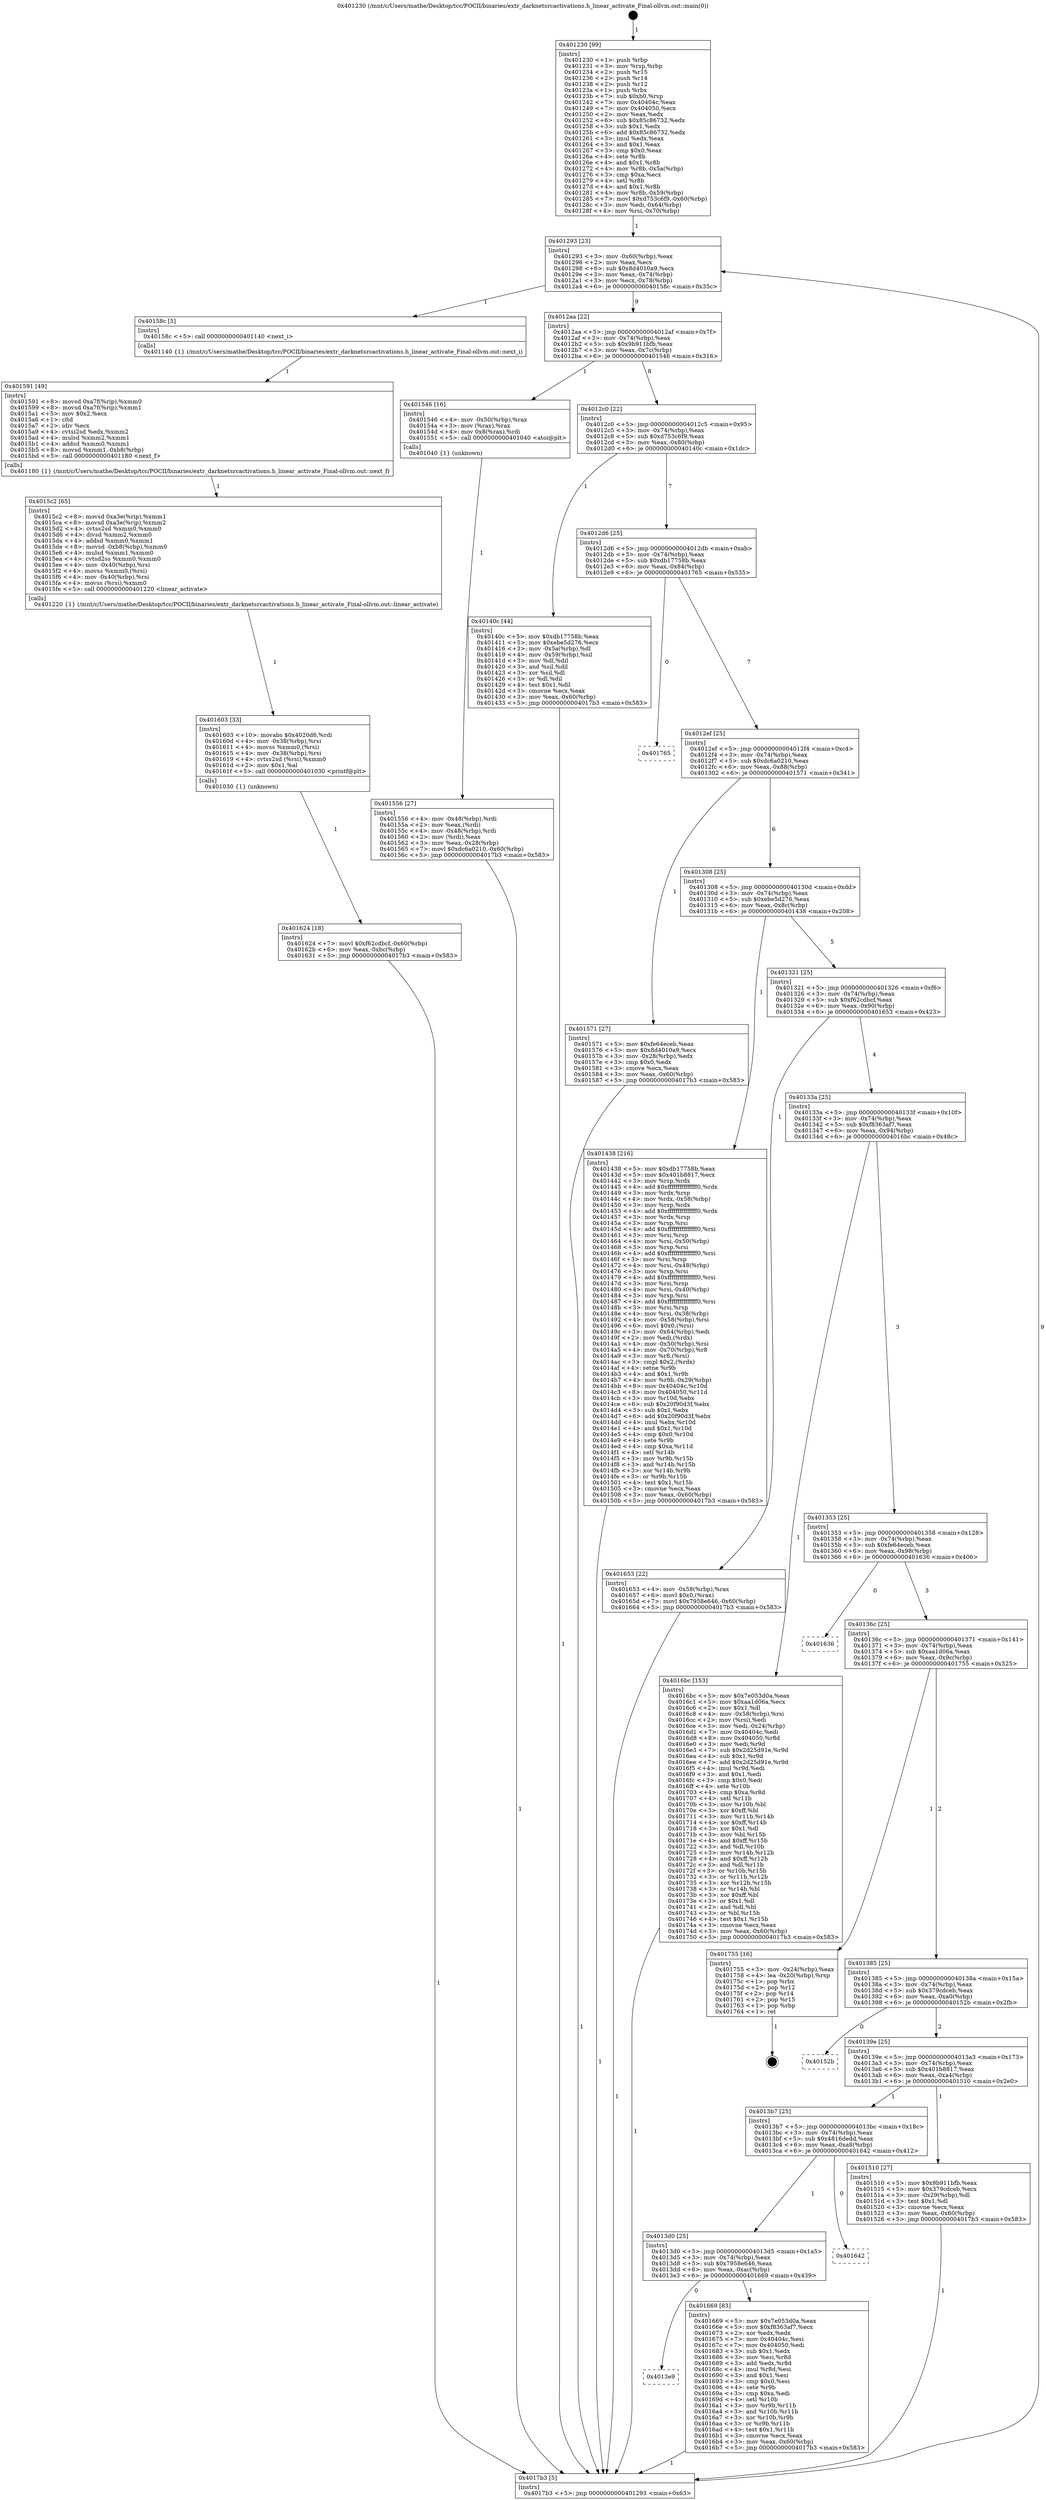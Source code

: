 digraph "0x401230" {
  label = "0x401230 (/mnt/c/Users/mathe/Desktop/tcc/POCII/binaries/extr_darknetsrcactivations.h_linear_activate_Final-ollvm.out::main(0))"
  labelloc = "t"
  node[shape=record]

  Entry [label="",width=0.3,height=0.3,shape=circle,fillcolor=black,style=filled]
  "0x401293" [label="{
     0x401293 [23]\l
     | [instrs]\l
     &nbsp;&nbsp;0x401293 \<+3\>: mov -0x60(%rbp),%eax\l
     &nbsp;&nbsp;0x401296 \<+2\>: mov %eax,%ecx\l
     &nbsp;&nbsp;0x401298 \<+6\>: sub $0x8d4010a9,%ecx\l
     &nbsp;&nbsp;0x40129e \<+3\>: mov %eax,-0x74(%rbp)\l
     &nbsp;&nbsp;0x4012a1 \<+3\>: mov %ecx,-0x78(%rbp)\l
     &nbsp;&nbsp;0x4012a4 \<+6\>: je 000000000040158c \<main+0x35c\>\l
  }"]
  "0x40158c" [label="{
     0x40158c [5]\l
     | [instrs]\l
     &nbsp;&nbsp;0x40158c \<+5\>: call 0000000000401140 \<next_i\>\l
     | [calls]\l
     &nbsp;&nbsp;0x401140 \{1\} (/mnt/c/Users/mathe/Desktop/tcc/POCII/binaries/extr_darknetsrcactivations.h_linear_activate_Final-ollvm.out::next_i)\l
  }"]
  "0x4012aa" [label="{
     0x4012aa [22]\l
     | [instrs]\l
     &nbsp;&nbsp;0x4012aa \<+5\>: jmp 00000000004012af \<main+0x7f\>\l
     &nbsp;&nbsp;0x4012af \<+3\>: mov -0x74(%rbp),%eax\l
     &nbsp;&nbsp;0x4012b2 \<+5\>: sub $0x9b911bfb,%eax\l
     &nbsp;&nbsp;0x4012b7 \<+3\>: mov %eax,-0x7c(%rbp)\l
     &nbsp;&nbsp;0x4012ba \<+6\>: je 0000000000401546 \<main+0x316\>\l
  }"]
  Exit [label="",width=0.3,height=0.3,shape=circle,fillcolor=black,style=filled,peripheries=2]
  "0x401546" [label="{
     0x401546 [16]\l
     | [instrs]\l
     &nbsp;&nbsp;0x401546 \<+4\>: mov -0x50(%rbp),%rax\l
     &nbsp;&nbsp;0x40154a \<+3\>: mov (%rax),%rax\l
     &nbsp;&nbsp;0x40154d \<+4\>: mov 0x8(%rax),%rdi\l
     &nbsp;&nbsp;0x401551 \<+5\>: call 0000000000401040 \<atoi@plt\>\l
     | [calls]\l
     &nbsp;&nbsp;0x401040 \{1\} (unknown)\l
  }"]
  "0x4012c0" [label="{
     0x4012c0 [22]\l
     | [instrs]\l
     &nbsp;&nbsp;0x4012c0 \<+5\>: jmp 00000000004012c5 \<main+0x95\>\l
     &nbsp;&nbsp;0x4012c5 \<+3\>: mov -0x74(%rbp),%eax\l
     &nbsp;&nbsp;0x4012c8 \<+5\>: sub $0xd753c6f9,%eax\l
     &nbsp;&nbsp;0x4012cd \<+3\>: mov %eax,-0x80(%rbp)\l
     &nbsp;&nbsp;0x4012d0 \<+6\>: je 000000000040140c \<main+0x1dc\>\l
  }"]
  "0x4013e9" [label="{
     0x4013e9\l
  }", style=dashed]
  "0x40140c" [label="{
     0x40140c [44]\l
     | [instrs]\l
     &nbsp;&nbsp;0x40140c \<+5\>: mov $0xdb17758b,%eax\l
     &nbsp;&nbsp;0x401411 \<+5\>: mov $0xebe5d276,%ecx\l
     &nbsp;&nbsp;0x401416 \<+3\>: mov -0x5a(%rbp),%dl\l
     &nbsp;&nbsp;0x401419 \<+4\>: mov -0x59(%rbp),%sil\l
     &nbsp;&nbsp;0x40141d \<+3\>: mov %dl,%dil\l
     &nbsp;&nbsp;0x401420 \<+3\>: and %sil,%dil\l
     &nbsp;&nbsp;0x401423 \<+3\>: xor %sil,%dl\l
     &nbsp;&nbsp;0x401426 \<+3\>: or %dl,%dil\l
     &nbsp;&nbsp;0x401429 \<+4\>: test $0x1,%dil\l
     &nbsp;&nbsp;0x40142d \<+3\>: cmovne %ecx,%eax\l
     &nbsp;&nbsp;0x401430 \<+3\>: mov %eax,-0x60(%rbp)\l
     &nbsp;&nbsp;0x401433 \<+5\>: jmp 00000000004017b3 \<main+0x583\>\l
  }"]
  "0x4012d6" [label="{
     0x4012d6 [25]\l
     | [instrs]\l
     &nbsp;&nbsp;0x4012d6 \<+5\>: jmp 00000000004012db \<main+0xab\>\l
     &nbsp;&nbsp;0x4012db \<+3\>: mov -0x74(%rbp),%eax\l
     &nbsp;&nbsp;0x4012de \<+5\>: sub $0xdb17758b,%eax\l
     &nbsp;&nbsp;0x4012e3 \<+6\>: mov %eax,-0x84(%rbp)\l
     &nbsp;&nbsp;0x4012e9 \<+6\>: je 0000000000401765 \<main+0x535\>\l
  }"]
  "0x4017b3" [label="{
     0x4017b3 [5]\l
     | [instrs]\l
     &nbsp;&nbsp;0x4017b3 \<+5\>: jmp 0000000000401293 \<main+0x63\>\l
  }"]
  "0x401230" [label="{
     0x401230 [99]\l
     | [instrs]\l
     &nbsp;&nbsp;0x401230 \<+1\>: push %rbp\l
     &nbsp;&nbsp;0x401231 \<+3\>: mov %rsp,%rbp\l
     &nbsp;&nbsp;0x401234 \<+2\>: push %r15\l
     &nbsp;&nbsp;0x401236 \<+2\>: push %r14\l
     &nbsp;&nbsp;0x401238 \<+2\>: push %r12\l
     &nbsp;&nbsp;0x40123a \<+1\>: push %rbx\l
     &nbsp;&nbsp;0x40123b \<+7\>: sub $0xb0,%rsp\l
     &nbsp;&nbsp;0x401242 \<+7\>: mov 0x40404c,%eax\l
     &nbsp;&nbsp;0x401249 \<+7\>: mov 0x404050,%ecx\l
     &nbsp;&nbsp;0x401250 \<+2\>: mov %eax,%edx\l
     &nbsp;&nbsp;0x401252 \<+6\>: sub $0x85c86732,%edx\l
     &nbsp;&nbsp;0x401258 \<+3\>: sub $0x1,%edx\l
     &nbsp;&nbsp;0x40125b \<+6\>: add $0x85c86732,%edx\l
     &nbsp;&nbsp;0x401261 \<+3\>: imul %edx,%eax\l
     &nbsp;&nbsp;0x401264 \<+3\>: and $0x1,%eax\l
     &nbsp;&nbsp;0x401267 \<+3\>: cmp $0x0,%eax\l
     &nbsp;&nbsp;0x40126a \<+4\>: sete %r8b\l
     &nbsp;&nbsp;0x40126e \<+4\>: and $0x1,%r8b\l
     &nbsp;&nbsp;0x401272 \<+4\>: mov %r8b,-0x5a(%rbp)\l
     &nbsp;&nbsp;0x401276 \<+3\>: cmp $0xa,%ecx\l
     &nbsp;&nbsp;0x401279 \<+4\>: setl %r8b\l
     &nbsp;&nbsp;0x40127d \<+4\>: and $0x1,%r8b\l
     &nbsp;&nbsp;0x401281 \<+4\>: mov %r8b,-0x59(%rbp)\l
     &nbsp;&nbsp;0x401285 \<+7\>: movl $0xd753c6f9,-0x60(%rbp)\l
     &nbsp;&nbsp;0x40128c \<+3\>: mov %edi,-0x64(%rbp)\l
     &nbsp;&nbsp;0x40128f \<+4\>: mov %rsi,-0x70(%rbp)\l
  }"]
  "0x401669" [label="{
     0x401669 [83]\l
     | [instrs]\l
     &nbsp;&nbsp;0x401669 \<+5\>: mov $0x7e053d0a,%eax\l
     &nbsp;&nbsp;0x40166e \<+5\>: mov $0xf8363af7,%ecx\l
     &nbsp;&nbsp;0x401673 \<+2\>: xor %edx,%edx\l
     &nbsp;&nbsp;0x401675 \<+7\>: mov 0x40404c,%esi\l
     &nbsp;&nbsp;0x40167c \<+7\>: mov 0x404050,%edi\l
     &nbsp;&nbsp;0x401683 \<+3\>: sub $0x1,%edx\l
     &nbsp;&nbsp;0x401686 \<+3\>: mov %esi,%r8d\l
     &nbsp;&nbsp;0x401689 \<+3\>: add %edx,%r8d\l
     &nbsp;&nbsp;0x40168c \<+4\>: imul %r8d,%esi\l
     &nbsp;&nbsp;0x401690 \<+3\>: and $0x1,%esi\l
     &nbsp;&nbsp;0x401693 \<+3\>: cmp $0x0,%esi\l
     &nbsp;&nbsp;0x401696 \<+4\>: sete %r9b\l
     &nbsp;&nbsp;0x40169a \<+3\>: cmp $0xa,%edi\l
     &nbsp;&nbsp;0x40169d \<+4\>: setl %r10b\l
     &nbsp;&nbsp;0x4016a1 \<+3\>: mov %r9b,%r11b\l
     &nbsp;&nbsp;0x4016a4 \<+3\>: and %r10b,%r11b\l
     &nbsp;&nbsp;0x4016a7 \<+3\>: xor %r10b,%r9b\l
     &nbsp;&nbsp;0x4016aa \<+3\>: or %r9b,%r11b\l
     &nbsp;&nbsp;0x4016ad \<+4\>: test $0x1,%r11b\l
     &nbsp;&nbsp;0x4016b1 \<+3\>: cmovne %ecx,%eax\l
     &nbsp;&nbsp;0x4016b4 \<+3\>: mov %eax,-0x60(%rbp)\l
     &nbsp;&nbsp;0x4016b7 \<+5\>: jmp 00000000004017b3 \<main+0x583\>\l
  }"]
  "0x401765" [label="{
     0x401765\l
  }", style=dashed]
  "0x4012ef" [label="{
     0x4012ef [25]\l
     | [instrs]\l
     &nbsp;&nbsp;0x4012ef \<+5\>: jmp 00000000004012f4 \<main+0xc4\>\l
     &nbsp;&nbsp;0x4012f4 \<+3\>: mov -0x74(%rbp),%eax\l
     &nbsp;&nbsp;0x4012f7 \<+5\>: sub $0xdc6a0210,%eax\l
     &nbsp;&nbsp;0x4012fc \<+6\>: mov %eax,-0x88(%rbp)\l
     &nbsp;&nbsp;0x401302 \<+6\>: je 0000000000401571 \<main+0x341\>\l
  }"]
  "0x4013d0" [label="{
     0x4013d0 [25]\l
     | [instrs]\l
     &nbsp;&nbsp;0x4013d0 \<+5\>: jmp 00000000004013d5 \<main+0x1a5\>\l
     &nbsp;&nbsp;0x4013d5 \<+3\>: mov -0x74(%rbp),%eax\l
     &nbsp;&nbsp;0x4013d8 \<+5\>: sub $0x7958e646,%eax\l
     &nbsp;&nbsp;0x4013dd \<+6\>: mov %eax,-0xac(%rbp)\l
     &nbsp;&nbsp;0x4013e3 \<+6\>: je 0000000000401669 \<main+0x439\>\l
  }"]
  "0x401571" [label="{
     0x401571 [27]\l
     | [instrs]\l
     &nbsp;&nbsp;0x401571 \<+5\>: mov $0xfe64eceb,%eax\l
     &nbsp;&nbsp;0x401576 \<+5\>: mov $0x8d4010a9,%ecx\l
     &nbsp;&nbsp;0x40157b \<+3\>: mov -0x28(%rbp),%edx\l
     &nbsp;&nbsp;0x40157e \<+3\>: cmp $0x0,%edx\l
     &nbsp;&nbsp;0x401581 \<+3\>: cmove %ecx,%eax\l
     &nbsp;&nbsp;0x401584 \<+3\>: mov %eax,-0x60(%rbp)\l
     &nbsp;&nbsp;0x401587 \<+5\>: jmp 00000000004017b3 \<main+0x583\>\l
  }"]
  "0x401308" [label="{
     0x401308 [25]\l
     | [instrs]\l
     &nbsp;&nbsp;0x401308 \<+5\>: jmp 000000000040130d \<main+0xdd\>\l
     &nbsp;&nbsp;0x40130d \<+3\>: mov -0x74(%rbp),%eax\l
     &nbsp;&nbsp;0x401310 \<+5\>: sub $0xebe5d276,%eax\l
     &nbsp;&nbsp;0x401315 \<+6\>: mov %eax,-0x8c(%rbp)\l
     &nbsp;&nbsp;0x40131b \<+6\>: je 0000000000401438 \<main+0x208\>\l
  }"]
  "0x401642" [label="{
     0x401642\l
  }", style=dashed]
  "0x401438" [label="{
     0x401438 [216]\l
     | [instrs]\l
     &nbsp;&nbsp;0x401438 \<+5\>: mov $0xdb17758b,%eax\l
     &nbsp;&nbsp;0x40143d \<+5\>: mov $0x401b8817,%ecx\l
     &nbsp;&nbsp;0x401442 \<+3\>: mov %rsp,%rdx\l
     &nbsp;&nbsp;0x401445 \<+4\>: add $0xfffffffffffffff0,%rdx\l
     &nbsp;&nbsp;0x401449 \<+3\>: mov %rdx,%rsp\l
     &nbsp;&nbsp;0x40144c \<+4\>: mov %rdx,-0x58(%rbp)\l
     &nbsp;&nbsp;0x401450 \<+3\>: mov %rsp,%rdx\l
     &nbsp;&nbsp;0x401453 \<+4\>: add $0xfffffffffffffff0,%rdx\l
     &nbsp;&nbsp;0x401457 \<+3\>: mov %rdx,%rsp\l
     &nbsp;&nbsp;0x40145a \<+3\>: mov %rsp,%rsi\l
     &nbsp;&nbsp;0x40145d \<+4\>: add $0xfffffffffffffff0,%rsi\l
     &nbsp;&nbsp;0x401461 \<+3\>: mov %rsi,%rsp\l
     &nbsp;&nbsp;0x401464 \<+4\>: mov %rsi,-0x50(%rbp)\l
     &nbsp;&nbsp;0x401468 \<+3\>: mov %rsp,%rsi\l
     &nbsp;&nbsp;0x40146b \<+4\>: add $0xfffffffffffffff0,%rsi\l
     &nbsp;&nbsp;0x40146f \<+3\>: mov %rsi,%rsp\l
     &nbsp;&nbsp;0x401472 \<+4\>: mov %rsi,-0x48(%rbp)\l
     &nbsp;&nbsp;0x401476 \<+3\>: mov %rsp,%rsi\l
     &nbsp;&nbsp;0x401479 \<+4\>: add $0xfffffffffffffff0,%rsi\l
     &nbsp;&nbsp;0x40147d \<+3\>: mov %rsi,%rsp\l
     &nbsp;&nbsp;0x401480 \<+4\>: mov %rsi,-0x40(%rbp)\l
     &nbsp;&nbsp;0x401484 \<+3\>: mov %rsp,%rsi\l
     &nbsp;&nbsp;0x401487 \<+4\>: add $0xfffffffffffffff0,%rsi\l
     &nbsp;&nbsp;0x40148b \<+3\>: mov %rsi,%rsp\l
     &nbsp;&nbsp;0x40148e \<+4\>: mov %rsi,-0x38(%rbp)\l
     &nbsp;&nbsp;0x401492 \<+4\>: mov -0x58(%rbp),%rsi\l
     &nbsp;&nbsp;0x401496 \<+6\>: movl $0x0,(%rsi)\l
     &nbsp;&nbsp;0x40149c \<+3\>: mov -0x64(%rbp),%edi\l
     &nbsp;&nbsp;0x40149f \<+2\>: mov %edi,(%rdx)\l
     &nbsp;&nbsp;0x4014a1 \<+4\>: mov -0x50(%rbp),%rsi\l
     &nbsp;&nbsp;0x4014a5 \<+4\>: mov -0x70(%rbp),%r8\l
     &nbsp;&nbsp;0x4014a9 \<+3\>: mov %r8,(%rsi)\l
     &nbsp;&nbsp;0x4014ac \<+3\>: cmpl $0x2,(%rdx)\l
     &nbsp;&nbsp;0x4014af \<+4\>: setne %r9b\l
     &nbsp;&nbsp;0x4014b3 \<+4\>: and $0x1,%r9b\l
     &nbsp;&nbsp;0x4014b7 \<+4\>: mov %r9b,-0x29(%rbp)\l
     &nbsp;&nbsp;0x4014bb \<+8\>: mov 0x40404c,%r10d\l
     &nbsp;&nbsp;0x4014c3 \<+8\>: mov 0x404050,%r11d\l
     &nbsp;&nbsp;0x4014cb \<+3\>: mov %r10d,%ebx\l
     &nbsp;&nbsp;0x4014ce \<+6\>: sub $0x20f90d3f,%ebx\l
     &nbsp;&nbsp;0x4014d4 \<+3\>: sub $0x1,%ebx\l
     &nbsp;&nbsp;0x4014d7 \<+6\>: add $0x20f90d3f,%ebx\l
     &nbsp;&nbsp;0x4014dd \<+4\>: imul %ebx,%r10d\l
     &nbsp;&nbsp;0x4014e1 \<+4\>: and $0x1,%r10d\l
     &nbsp;&nbsp;0x4014e5 \<+4\>: cmp $0x0,%r10d\l
     &nbsp;&nbsp;0x4014e9 \<+4\>: sete %r9b\l
     &nbsp;&nbsp;0x4014ed \<+4\>: cmp $0xa,%r11d\l
     &nbsp;&nbsp;0x4014f1 \<+4\>: setl %r14b\l
     &nbsp;&nbsp;0x4014f5 \<+3\>: mov %r9b,%r15b\l
     &nbsp;&nbsp;0x4014f8 \<+3\>: and %r14b,%r15b\l
     &nbsp;&nbsp;0x4014fb \<+3\>: xor %r14b,%r9b\l
     &nbsp;&nbsp;0x4014fe \<+3\>: or %r9b,%r15b\l
     &nbsp;&nbsp;0x401501 \<+4\>: test $0x1,%r15b\l
     &nbsp;&nbsp;0x401505 \<+3\>: cmovne %ecx,%eax\l
     &nbsp;&nbsp;0x401508 \<+3\>: mov %eax,-0x60(%rbp)\l
     &nbsp;&nbsp;0x40150b \<+5\>: jmp 00000000004017b3 \<main+0x583\>\l
  }"]
  "0x401321" [label="{
     0x401321 [25]\l
     | [instrs]\l
     &nbsp;&nbsp;0x401321 \<+5\>: jmp 0000000000401326 \<main+0xf6\>\l
     &nbsp;&nbsp;0x401326 \<+3\>: mov -0x74(%rbp),%eax\l
     &nbsp;&nbsp;0x401329 \<+5\>: sub $0xf62cdbcf,%eax\l
     &nbsp;&nbsp;0x40132e \<+6\>: mov %eax,-0x90(%rbp)\l
     &nbsp;&nbsp;0x401334 \<+6\>: je 0000000000401653 \<main+0x423\>\l
  }"]
  "0x401624" [label="{
     0x401624 [18]\l
     | [instrs]\l
     &nbsp;&nbsp;0x401624 \<+7\>: movl $0xf62cdbcf,-0x60(%rbp)\l
     &nbsp;&nbsp;0x40162b \<+6\>: mov %eax,-0xbc(%rbp)\l
     &nbsp;&nbsp;0x401631 \<+5\>: jmp 00000000004017b3 \<main+0x583\>\l
  }"]
  "0x401653" [label="{
     0x401653 [22]\l
     | [instrs]\l
     &nbsp;&nbsp;0x401653 \<+4\>: mov -0x58(%rbp),%rax\l
     &nbsp;&nbsp;0x401657 \<+6\>: movl $0x0,(%rax)\l
     &nbsp;&nbsp;0x40165d \<+7\>: movl $0x7958e646,-0x60(%rbp)\l
     &nbsp;&nbsp;0x401664 \<+5\>: jmp 00000000004017b3 \<main+0x583\>\l
  }"]
  "0x40133a" [label="{
     0x40133a [25]\l
     | [instrs]\l
     &nbsp;&nbsp;0x40133a \<+5\>: jmp 000000000040133f \<main+0x10f\>\l
     &nbsp;&nbsp;0x40133f \<+3\>: mov -0x74(%rbp),%eax\l
     &nbsp;&nbsp;0x401342 \<+5\>: sub $0xf8363af7,%eax\l
     &nbsp;&nbsp;0x401347 \<+6\>: mov %eax,-0x94(%rbp)\l
     &nbsp;&nbsp;0x40134d \<+6\>: je 00000000004016bc \<main+0x48c\>\l
  }"]
  "0x401603" [label="{
     0x401603 [33]\l
     | [instrs]\l
     &nbsp;&nbsp;0x401603 \<+10\>: movabs $0x4020d6,%rdi\l
     &nbsp;&nbsp;0x40160d \<+4\>: mov -0x38(%rbp),%rsi\l
     &nbsp;&nbsp;0x401611 \<+4\>: movss %xmm0,(%rsi)\l
     &nbsp;&nbsp;0x401615 \<+4\>: mov -0x38(%rbp),%rsi\l
     &nbsp;&nbsp;0x401619 \<+4\>: cvtss2sd (%rsi),%xmm0\l
     &nbsp;&nbsp;0x40161d \<+2\>: mov $0x1,%al\l
     &nbsp;&nbsp;0x40161f \<+5\>: call 0000000000401030 \<printf@plt\>\l
     | [calls]\l
     &nbsp;&nbsp;0x401030 \{1\} (unknown)\l
  }"]
  "0x4016bc" [label="{
     0x4016bc [153]\l
     | [instrs]\l
     &nbsp;&nbsp;0x4016bc \<+5\>: mov $0x7e053d0a,%eax\l
     &nbsp;&nbsp;0x4016c1 \<+5\>: mov $0xaa1d06a,%ecx\l
     &nbsp;&nbsp;0x4016c6 \<+2\>: mov $0x1,%dl\l
     &nbsp;&nbsp;0x4016c8 \<+4\>: mov -0x58(%rbp),%rsi\l
     &nbsp;&nbsp;0x4016cc \<+2\>: mov (%rsi),%edi\l
     &nbsp;&nbsp;0x4016ce \<+3\>: mov %edi,-0x24(%rbp)\l
     &nbsp;&nbsp;0x4016d1 \<+7\>: mov 0x40404c,%edi\l
     &nbsp;&nbsp;0x4016d8 \<+8\>: mov 0x404050,%r8d\l
     &nbsp;&nbsp;0x4016e0 \<+3\>: mov %edi,%r9d\l
     &nbsp;&nbsp;0x4016e3 \<+7\>: sub $0x2d25d91e,%r9d\l
     &nbsp;&nbsp;0x4016ea \<+4\>: sub $0x1,%r9d\l
     &nbsp;&nbsp;0x4016ee \<+7\>: add $0x2d25d91e,%r9d\l
     &nbsp;&nbsp;0x4016f5 \<+4\>: imul %r9d,%edi\l
     &nbsp;&nbsp;0x4016f9 \<+3\>: and $0x1,%edi\l
     &nbsp;&nbsp;0x4016fc \<+3\>: cmp $0x0,%edi\l
     &nbsp;&nbsp;0x4016ff \<+4\>: sete %r10b\l
     &nbsp;&nbsp;0x401703 \<+4\>: cmp $0xa,%r8d\l
     &nbsp;&nbsp;0x401707 \<+4\>: setl %r11b\l
     &nbsp;&nbsp;0x40170b \<+3\>: mov %r10b,%bl\l
     &nbsp;&nbsp;0x40170e \<+3\>: xor $0xff,%bl\l
     &nbsp;&nbsp;0x401711 \<+3\>: mov %r11b,%r14b\l
     &nbsp;&nbsp;0x401714 \<+4\>: xor $0xff,%r14b\l
     &nbsp;&nbsp;0x401718 \<+3\>: xor $0x1,%dl\l
     &nbsp;&nbsp;0x40171b \<+3\>: mov %bl,%r15b\l
     &nbsp;&nbsp;0x40171e \<+4\>: and $0xff,%r15b\l
     &nbsp;&nbsp;0x401722 \<+3\>: and %dl,%r10b\l
     &nbsp;&nbsp;0x401725 \<+3\>: mov %r14b,%r12b\l
     &nbsp;&nbsp;0x401728 \<+4\>: and $0xff,%r12b\l
     &nbsp;&nbsp;0x40172c \<+3\>: and %dl,%r11b\l
     &nbsp;&nbsp;0x40172f \<+3\>: or %r10b,%r15b\l
     &nbsp;&nbsp;0x401732 \<+3\>: or %r11b,%r12b\l
     &nbsp;&nbsp;0x401735 \<+3\>: xor %r12b,%r15b\l
     &nbsp;&nbsp;0x401738 \<+3\>: or %r14b,%bl\l
     &nbsp;&nbsp;0x40173b \<+3\>: xor $0xff,%bl\l
     &nbsp;&nbsp;0x40173e \<+3\>: or $0x1,%dl\l
     &nbsp;&nbsp;0x401741 \<+2\>: and %dl,%bl\l
     &nbsp;&nbsp;0x401743 \<+3\>: or %bl,%r15b\l
     &nbsp;&nbsp;0x401746 \<+4\>: test $0x1,%r15b\l
     &nbsp;&nbsp;0x40174a \<+3\>: cmovne %ecx,%eax\l
     &nbsp;&nbsp;0x40174d \<+3\>: mov %eax,-0x60(%rbp)\l
     &nbsp;&nbsp;0x401750 \<+5\>: jmp 00000000004017b3 \<main+0x583\>\l
  }"]
  "0x401353" [label="{
     0x401353 [25]\l
     | [instrs]\l
     &nbsp;&nbsp;0x401353 \<+5\>: jmp 0000000000401358 \<main+0x128\>\l
     &nbsp;&nbsp;0x401358 \<+3\>: mov -0x74(%rbp),%eax\l
     &nbsp;&nbsp;0x40135b \<+5\>: sub $0xfe64eceb,%eax\l
     &nbsp;&nbsp;0x401360 \<+6\>: mov %eax,-0x98(%rbp)\l
     &nbsp;&nbsp;0x401366 \<+6\>: je 0000000000401636 \<main+0x406\>\l
  }"]
  "0x4015c2" [label="{
     0x4015c2 [65]\l
     | [instrs]\l
     &nbsp;&nbsp;0x4015c2 \<+8\>: movsd 0xa3e(%rip),%xmm1\l
     &nbsp;&nbsp;0x4015ca \<+8\>: movsd 0xa3e(%rip),%xmm2\l
     &nbsp;&nbsp;0x4015d2 \<+4\>: cvtss2sd %xmm0,%xmm0\l
     &nbsp;&nbsp;0x4015d6 \<+4\>: divsd %xmm2,%xmm0\l
     &nbsp;&nbsp;0x4015da \<+4\>: addsd %xmm0,%xmm1\l
     &nbsp;&nbsp;0x4015de \<+8\>: movsd -0xb8(%rbp),%xmm0\l
     &nbsp;&nbsp;0x4015e6 \<+4\>: mulsd %xmm1,%xmm0\l
     &nbsp;&nbsp;0x4015ea \<+4\>: cvtsd2ss %xmm0,%xmm0\l
     &nbsp;&nbsp;0x4015ee \<+4\>: mov -0x40(%rbp),%rsi\l
     &nbsp;&nbsp;0x4015f2 \<+4\>: movss %xmm0,(%rsi)\l
     &nbsp;&nbsp;0x4015f6 \<+4\>: mov -0x40(%rbp),%rsi\l
     &nbsp;&nbsp;0x4015fa \<+4\>: movss (%rsi),%xmm0\l
     &nbsp;&nbsp;0x4015fe \<+5\>: call 0000000000401220 \<linear_activate\>\l
     | [calls]\l
     &nbsp;&nbsp;0x401220 \{1\} (/mnt/c/Users/mathe/Desktop/tcc/POCII/binaries/extr_darknetsrcactivations.h_linear_activate_Final-ollvm.out::linear_activate)\l
  }"]
  "0x401636" [label="{
     0x401636\l
  }", style=dashed]
  "0x40136c" [label="{
     0x40136c [25]\l
     | [instrs]\l
     &nbsp;&nbsp;0x40136c \<+5\>: jmp 0000000000401371 \<main+0x141\>\l
     &nbsp;&nbsp;0x401371 \<+3\>: mov -0x74(%rbp),%eax\l
     &nbsp;&nbsp;0x401374 \<+5\>: sub $0xaa1d06a,%eax\l
     &nbsp;&nbsp;0x401379 \<+6\>: mov %eax,-0x9c(%rbp)\l
     &nbsp;&nbsp;0x40137f \<+6\>: je 0000000000401755 \<main+0x525\>\l
  }"]
  "0x401591" [label="{
     0x401591 [49]\l
     | [instrs]\l
     &nbsp;&nbsp;0x401591 \<+8\>: movsd 0xa7f(%rip),%xmm0\l
     &nbsp;&nbsp;0x401599 \<+8\>: movsd 0xa7f(%rip),%xmm1\l
     &nbsp;&nbsp;0x4015a1 \<+5\>: mov $0x2,%ecx\l
     &nbsp;&nbsp;0x4015a6 \<+1\>: cltd\l
     &nbsp;&nbsp;0x4015a7 \<+2\>: idiv %ecx\l
     &nbsp;&nbsp;0x4015a9 \<+4\>: cvtsi2sd %edx,%xmm2\l
     &nbsp;&nbsp;0x4015ad \<+4\>: mulsd %xmm2,%xmm1\l
     &nbsp;&nbsp;0x4015b1 \<+4\>: addsd %xmm0,%xmm1\l
     &nbsp;&nbsp;0x4015b5 \<+8\>: movsd %xmm1,-0xb8(%rbp)\l
     &nbsp;&nbsp;0x4015bd \<+5\>: call 0000000000401180 \<next_f\>\l
     | [calls]\l
     &nbsp;&nbsp;0x401180 \{1\} (/mnt/c/Users/mathe/Desktop/tcc/POCII/binaries/extr_darknetsrcactivations.h_linear_activate_Final-ollvm.out::next_f)\l
  }"]
  "0x401755" [label="{
     0x401755 [16]\l
     | [instrs]\l
     &nbsp;&nbsp;0x401755 \<+3\>: mov -0x24(%rbp),%eax\l
     &nbsp;&nbsp;0x401758 \<+4\>: lea -0x20(%rbp),%rsp\l
     &nbsp;&nbsp;0x40175c \<+1\>: pop %rbx\l
     &nbsp;&nbsp;0x40175d \<+2\>: pop %r12\l
     &nbsp;&nbsp;0x40175f \<+2\>: pop %r14\l
     &nbsp;&nbsp;0x401761 \<+2\>: pop %r15\l
     &nbsp;&nbsp;0x401763 \<+1\>: pop %rbp\l
     &nbsp;&nbsp;0x401764 \<+1\>: ret\l
  }"]
  "0x401385" [label="{
     0x401385 [25]\l
     | [instrs]\l
     &nbsp;&nbsp;0x401385 \<+5\>: jmp 000000000040138a \<main+0x15a\>\l
     &nbsp;&nbsp;0x40138a \<+3\>: mov -0x74(%rbp),%eax\l
     &nbsp;&nbsp;0x40138d \<+5\>: sub $0x379cdceb,%eax\l
     &nbsp;&nbsp;0x401392 \<+6\>: mov %eax,-0xa0(%rbp)\l
     &nbsp;&nbsp;0x401398 \<+6\>: je 000000000040152b \<main+0x2fb\>\l
  }"]
  "0x401556" [label="{
     0x401556 [27]\l
     | [instrs]\l
     &nbsp;&nbsp;0x401556 \<+4\>: mov -0x48(%rbp),%rdi\l
     &nbsp;&nbsp;0x40155a \<+2\>: mov %eax,(%rdi)\l
     &nbsp;&nbsp;0x40155c \<+4\>: mov -0x48(%rbp),%rdi\l
     &nbsp;&nbsp;0x401560 \<+2\>: mov (%rdi),%eax\l
     &nbsp;&nbsp;0x401562 \<+3\>: mov %eax,-0x28(%rbp)\l
     &nbsp;&nbsp;0x401565 \<+7\>: movl $0xdc6a0210,-0x60(%rbp)\l
     &nbsp;&nbsp;0x40156c \<+5\>: jmp 00000000004017b3 \<main+0x583\>\l
  }"]
  "0x40152b" [label="{
     0x40152b\l
  }", style=dashed]
  "0x40139e" [label="{
     0x40139e [25]\l
     | [instrs]\l
     &nbsp;&nbsp;0x40139e \<+5\>: jmp 00000000004013a3 \<main+0x173\>\l
     &nbsp;&nbsp;0x4013a3 \<+3\>: mov -0x74(%rbp),%eax\l
     &nbsp;&nbsp;0x4013a6 \<+5\>: sub $0x401b8817,%eax\l
     &nbsp;&nbsp;0x4013ab \<+6\>: mov %eax,-0xa4(%rbp)\l
     &nbsp;&nbsp;0x4013b1 \<+6\>: je 0000000000401510 \<main+0x2e0\>\l
  }"]
  "0x4013b7" [label="{
     0x4013b7 [25]\l
     | [instrs]\l
     &nbsp;&nbsp;0x4013b7 \<+5\>: jmp 00000000004013bc \<main+0x18c\>\l
     &nbsp;&nbsp;0x4013bc \<+3\>: mov -0x74(%rbp),%eax\l
     &nbsp;&nbsp;0x4013bf \<+5\>: sub $0x4816dedd,%eax\l
     &nbsp;&nbsp;0x4013c4 \<+6\>: mov %eax,-0xa8(%rbp)\l
     &nbsp;&nbsp;0x4013ca \<+6\>: je 0000000000401642 \<main+0x412\>\l
  }"]
  "0x401510" [label="{
     0x401510 [27]\l
     | [instrs]\l
     &nbsp;&nbsp;0x401510 \<+5\>: mov $0x9b911bfb,%eax\l
     &nbsp;&nbsp;0x401515 \<+5\>: mov $0x379cdceb,%ecx\l
     &nbsp;&nbsp;0x40151a \<+3\>: mov -0x29(%rbp),%dl\l
     &nbsp;&nbsp;0x40151d \<+3\>: test $0x1,%dl\l
     &nbsp;&nbsp;0x401520 \<+3\>: cmovne %ecx,%eax\l
     &nbsp;&nbsp;0x401523 \<+3\>: mov %eax,-0x60(%rbp)\l
     &nbsp;&nbsp;0x401526 \<+5\>: jmp 00000000004017b3 \<main+0x583\>\l
  }"]
  Entry -> "0x401230" [label=" 1"]
  "0x401293" -> "0x40158c" [label=" 1"]
  "0x401293" -> "0x4012aa" [label=" 9"]
  "0x401755" -> Exit [label=" 1"]
  "0x4012aa" -> "0x401546" [label=" 1"]
  "0x4012aa" -> "0x4012c0" [label=" 8"]
  "0x4016bc" -> "0x4017b3" [label=" 1"]
  "0x4012c0" -> "0x40140c" [label=" 1"]
  "0x4012c0" -> "0x4012d6" [label=" 7"]
  "0x40140c" -> "0x4017b3" [label=" 1"]
  "0x401230" -> "0x401293" [label=" 1"]
  "0x4017b3" -> "0x401293" [label=" 9"]
  "0x401669" -> "0x4017b3" [label=" 1"]
  "0x4012d6" -> "0x401765" [label=" 0"]
  "0x4012d6" -> "0x4012ef" [label=" 7"]
  "0x4013d0" -> "0x4013e9" [label=" 0"]
  "0x4012ef" -> "0x401571" [label=" 1"]
  "0x4012ef" -> "0x401308" [label=" 6"]
  "0x4013d0" -> "0x401669" [label=" 1"]
  "0x401308" -> "0x401438" [label=" 1"]
  "0x401308" -> "0x401321" [label=" 5"]
  "0x401438" -> "0x4017b3" [label=" 1"]
  "0x4013b7" -> "0x4013d0" [label=" 1"]
  "0x401321" -> "0x401653" [label=" 1"]
  "0x401321" -> "0x40133a" [label=" 4"]
  "0x4013b7" -> "0x401642" [label=" 0"]
  "0x40133a" -> "0x4016bc" [label=" 1"]
  "0x40133a" -> "0x401353" [label=" 3"]
  "0x401653" -> "0x4017b3" [label=" 1"]
  "0x401353" -> "0x401636" [label=" 0"]
  "0x401353" -> "0x40136c" [label=" 3"]
  "0x401624" -> "0x4017b3" [label=" 1"]
  "0x40136c" -> "0x401755" [label=" 1"]
  "0x40136c" -> "0x401385" [label=" 2"]
  "0x401603" -> "0x401624" [label=" 1"]
  "0x401385" -> "0x40152b" [label=" 0"]
  "0x401385" -> "0x40139e" [label=" 2"]
  "0x4015c2" -> "0x401603" [label=" 1"]
  "0x40139e" -> "0x401510" [label=" 1"]
  "0x40139e" -> "0x4013b7" [label=" 1"]
  "0x401510" -> "0x4017b3" [label=" 1"]
  "0x401546" -> "0x401556" [label=" 1"]
  "0x401556" -> "0x4017b3" [label=" 1"]
  "0x401571" -> "0x4017b3" [label=" 1"]
  "0x40158c" -> "0x401591" [label=" 1"]
  "0x401591" -> "0x4015c2" [label=" 1"]
}

